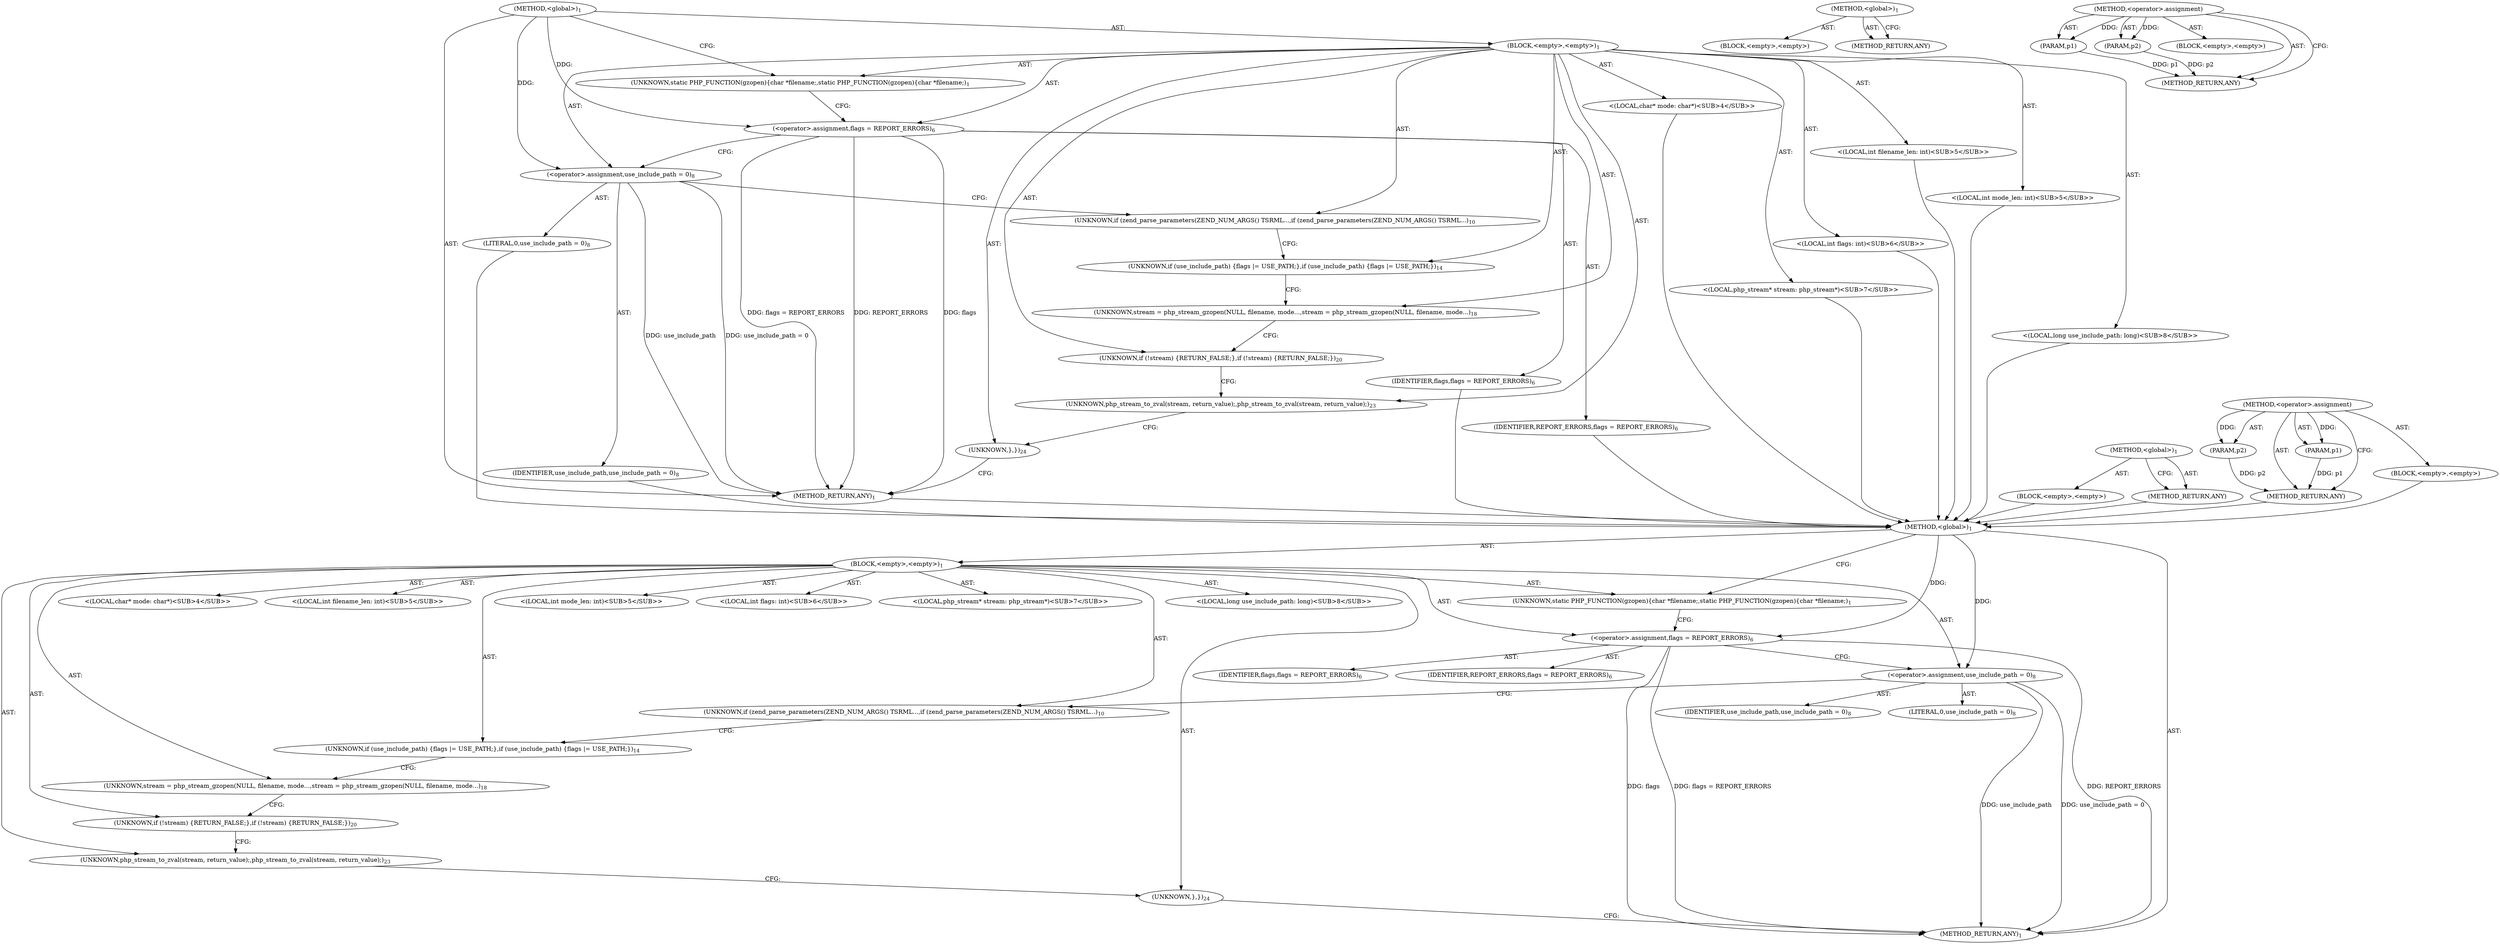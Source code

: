 digraph "&lt;operator&gt;.assignment" {
vulnerable_6 [label=<(METHOD,&lt;global&gt;)<SUB>1</SUB>>];
vulnerable_7 [label=<(BLOCK,&lt;empty&gt;,&lt;empty&gt;)<SUB>1</SUB>>];
vulnerable_8 [label=<(UNKNOWN,static PHP_FUNCTION(gzopen)
{
	char *filename;,static PHP_FUNCTION(gzopen)
{
	char *filename;)<SUB>1</SUB>>];
vulnerable_9 [label="<(LOCAL,char* mode: char*)<SUB>4</SUB>>"];
vulnerable_10 [label="<(LOCAL,int filename_len: int)<SUB>5</SUB>>"];
vulnerable_11 [label="<(LOCAL,int mode_len: int)<SUB>5</SUB>>"];
vulnerable_12 [label="<(LOCAL,int flags: int)<SUB>6</SUB>>"];
vulnerable_13 [label=<(&lt;operator&gt;.assignment,flags = REPORT_ERRORS)<SUB>6</SUB>>];
vulnerable_14 [label=<(IDENTIFIER,flags,flags = REPORT_ERRORS)<SUB>6</SUB>>];
vulnerable_15 [label=<(IDENTIFIER,REPORT_ERRORS,flags = REPORT_ERRORS)<SUB>6</SUB>>];
vulnerable_16 [label="<(LOCAL,php_stream* stream: php_stream*)<SUB>7</SUB>>"];
vulnerable_17 [label="<(LOCAL,long use_include_path: long)<SUB>8</SUB>>"];
vulnerable_18 [label=<(&lt;operator&gt;.assignment,use_include_path = 0)<SUB>8</SUB>>];
vulnerable_19 [label=<(IDENTIFIER,use_include_path,use_include_path = 0)<SUB>8</SUB>>];
vulnerable_20 [label=<(LITERAL,0,use_include_path = 0)<SUB>8</SUB>>];
vulnerable_21 [label=<(UNKNOWN,if (zend_parse_parameters(ZEND_NUM_ARGS() TSRML...,if (zend_parse_parameters(ZEND_NUM_ARGS() TSRML...)<SUB>10</SUB>>];
vulnerable_22 [label=<(UNKNOWN,if (use_include_path) {
		flags |= USE_PATH;
	},if (use_include_path) {
		flags |= USE_PATH;
	})<SUB>14</SUB>>];
vulnerable_23 [label=<(UNKNOWN,stream = php_stream_gzopen(NULL, filename, mode...,stream = php_stream_gzopen(NULL, filename, mode...)<SUB>18</SUB>>];
vulnerable_24 [label=<(UNKNOWN,if (!stream) {
		RETURN_FALSE;
	},if (!stream) {
		RETURN_FALSE;
	})<SUB>20</SUB>>];
vulnerable_25 [label=<(UNKNOWN,php_stream_to_zval(stream, return_value);,php_stream_to_zval(stream, return_value);)<SUB>23</SUB>>];
vulnerable_26 [label=<(UNKNOWN,},})<SUB>24</SUB>>];
vulnerable_27 [label=<(METHOD_RETURN,ANY)<SUB>1</SUB>>];
vulnerable_40 [label=<(METHOD,&lt;global&gt;)<SUB>1</SUB>>];
vulnerable_41 [label=<(BLOCK,&lt;empty&gt;,&lt;empty&gt;)>];
vulnerable_42 [label=<(METHOD_RETURN,ANY)>];
vulnerable_46 [label=<(METHOD,&lt;operator&gt;.assignment)>];
vulnerable_47 [label=<(PARAM,p1)>];
vulnerable_48 [label=<(PARAM,p2)>];
vulnerable_49 [label=<(BLOCK,&lt;empty&gt;,&lt;empty&gt;)>];
vulnerable_50 [label=<(METHOD_RETURN,ANY)>];
fixed_6 [label=<(METHOD,&lt;global&gt;)<SUB>1</SUB>>];
fixed_7 [label=<(BLOCK,&lt;empty&gt;,&lt;empty&gt;)<SUB>1</SUB>>];
fixed_8 [label=<(UNKNOWN,static PHP_FUNCTION(gzopen)
{
	char *filename;,static PHP_FUNCTION(gzopen)
{
	char *filename;)<SUB>1</SUB>>];
fixed_9 [label="<(LOCAL,char* mode: char*)<SUB>4</SUB>>"];
fixed_10 [label="<(LOCAL,int filename_len: int)<SUB>5</SUB>>"];
fixed_11 [label="<(LOCAL,int mode_len: int)<SUB>5</SUB>>"];
fixed_12 [label="<(LOCAL,int flags: int)<SUB>6</SUB>>"];
fixed_13 [label=<(&lt;operator&gt;.assignment,flags = REPORT_ERRORS)<SUB>6</SUB>>];
fixed_14 [label=<(IDENTIFIER,flags,flags = REPORT_ERRORS)<SUB>6</SUB>>];
fixed_15 [label=<(IDENTIFIER,REPORT_ERRORS,flags = REPORT_ERRORS)<SUB>6</SUB>>];
fixed_16 [label="<(LOCAL,php_stream* stream: php_stream*)<SUB>7</SUB>>"];
fixed_17 [label="<(LOCAL,long use_include_path: long)<SUB>8</SUB>>"];
fixed_18 [label=<(&lt;operator&gt;.assignment,use_include_path = 0)<SUB>8</SUB>>];
fixed_19 [label=<(IDENTIFIER,use_include_path,use_include_path = 0)<SUB>8</SUB>>];
fixed_20 [label=<(LITERAL,0,use_include_path = 0)<SUB>8</SUB>>];
fixed_21 [label=<(UNKNOWN,if (zend_parse_parameters(ZEND_NUM_ARGS() TSRML...,if (zend_parse_parameters(ZEND_NUM_ARGS() TSRML...)<SUB>10</SUB>>];
fixed_22 [label=<(UNKNOWN,if (use_include_path) {
		flags |= USE_PATH;
	},if (use_include_path) {
		flags |= USE_PATH;
	})<SUB>14</SUB>>];
fixed_23 [label=<(UNKNOWN,stream = php_stream_gzopen(NULL, filename, mode...,stream = php_stream_gzopen(NULL, filename, mode...)<SUB>18</SUB>>];
fixed_24 [label=<(UNKNOWN,if (!stream) {
		RETURN_FALSE;
	},if (!stream) {
		RETURN_FALSE;
	})<SUB>20</SUB>>];
fixed_25 [label=<(UNKNOWN,php_stream_to_zval(stream, return_value);,php_stream_to_zval(stream, return_value);)<SUB>23</SUB>>];
fixed_26 [label=<(UNKNOWN,},})<SUB>24</SUB>>];
fixed_27 [label=<(METHOD_RETURN,ANY)<SUB>1</SUB>>];
fixed_40 [label=<(METHOD,&lt;global&gt;)<SUB>1</SUB>>];
fixed_41 [label=<(BLOCK,&lt;empty&gt;,&lt;empty&gt;)>];
fixed_42 [label=<(METHOD_RETURN,ANY)>];
fixed_46 [label=<(METHOD,&lt;operator&gt;.assignment)>];
fixed_47 [label=<(PARAM,p1)>];
fixed_48 [label=<(PARAM,p2)>];
fixed_49 [label=<(BLOCK,&lt;empty&gt;,&lt;empty&gt;)>];
fixed_50 [label=<(METHOD_RETURN,ANY)>];
vulnerable_6 -> vulnerable_7  [key=0, label="AST: "];
vulnerable_6 -> vulnerable_27  [key=0, label="AST: "];
vulnerable_6 -> vulnerable_8  [key=0, label="CFG: "];
vulnerable_6 -> vulnerable_13  [key=0, label="DDG: "];
vulnerable_6 -> vulnerable_18  [key=0, label="DDG: "];
vulnerable_7 -> vulnerable_8  [key=0, label="AST: "];
vulnerable_7 -> vulnerable_9  [key=0, label="AST: "];
vulnerable_7 -> vulnerable_10  [key=0, label="AST: "];
vulnerable_7 -> vulnerable_11  [key=0, label="AST: "];
vulnerable_7 -> vulnerable_12  [key=0, label="AST: "];
vulnerable_7 -> vulnerable_13  [key=0, label="AST: "];
vulnerable_7 -> vulnerable_16  [key=0, label="AST: "];
vulnerable_7 -> vulnerable_17  [key=0, label="AST: "];
vulnerable_7 -> vulnerable_18  [key=0, label="AST: "];
vulnerable_7 -> vulnerable_21  [key=0, label="AST: "];
vulnerable_7 -> vulnerable_22  [key=0, label="AST: "];
vulnerable_7 -> vulnerable_23  [key=0, label="AST: "];
vulnerable_7 -> vulnerable_24  [key=0, label="AST: "];
vulnerable_7 -> vulnerable_25  [key=0, label="AST: "];
vulnerable_7 -> vulnerable_26  [key=0, label="AST: "];
vulnerable_8 -> vulnerable_13  [key=0, label="CFG: "];
vulnerable_9 -> fixed_6  [key=0];
vulnerable_10 -> fixed_6  [key=0];
vulnerable_11 -> fixed_6  [key=0];
vulnerable_12 -> fixed_6  [key=0];
vulnerable_13 -> vulnerable_14  [key=0, label="AST: "];
vulnerable_13 -> vulnerable_15  [key=0, label="AST: "];
vulnerable_13 -> vulnerable_18  [key=0, label="CFG: "];
vulnerable_13 -> vulnerable_27  [key=0, label="DDG: flags"];
vulnerable_13 -> vulnerable_27  [key=1, label="DDG: flags = REPORT_ERRORS"];
vulnerable_13 -> vulnerable_27  [key=2, label="DDG: REPORT_ERRORS"];
vulnerable_14 -> fixed_6  [key=0];
vulnerable_15 -> fixed_6  [key=0];
vulnerable_16 -> fixed_6  [key=0];
vulnerable_17 -> fixed_6  [key=0];
vulnerable_18 -> vulnerable_19  [key=0, label="AST: "];
vulnerable_18 -> vulnerable_20  [key=0, label="AST: "];
vulnerable_18 -> vulnerable_21  [key=0, label="CFG: "];
vulnerable_18 -> vulnerable_27  [key=0, label="DDG: use_include_path"];
vulnerable_18 -> vulnerable_27  [key=1, label="DDG: use_include_path = 0"];
vulnerable_19 -> fixed_6  [key=0];
vulnerable_20 -> fixed_6  [key=0];
vulnerable_21 -> vulnerable_22  [key=0, label="CFG: "];
vulnerable_22 -> vulnerable_23  [key=0, label="CFG: "];
vulnerable_23 -> vulnerable_24  [key=0, label="CFG: "];
vulnerable_24 -> vulnerable_25  [key=0, label="CFG: "];
vulnerable_25 -> vulnerable_26  [key=0, label="CFG: "];
vulnerable_26 -> vulnerable_27  [key=0, label="CFG: "];
vulnerable_27 -> fixed_6  [key=0];
vulnerable_40 -> vulnerable_41  [key=0, label="AST: "];
vulnerable_40 -> vulnerable_42  [key=0, label="AST: "];
vulnerable_40 -> vulnerable_42  [key=1, label="CFG: "];
vulnerable_41 -> fixed_6  [key=0];
vulnerable_42 -> fixed_6  [key=0];
vulnerable_46 -> vulnerable_47  [key=0, label="AST: "];
vulnerable_46 -> vulnerable_47  [key=1, label="DDG: "];
vulnerable_46 -> vulnerable_49  [key=0, label="AST: "];
vulnerable_46 -> vulnerable_48  [key=0, label="AST: "];
vulnerable_46 -> vulnerable_48  [key=1, label="DDG: "];
vulnerable_46 -> vulnerable_50  [key=0, label="AST: "];
vulnerable_46 -> vulnerable_50  [key=1, label="CFG: "];
vulnerable_47 -> vulnerable_50  [key=0, label="DDG: p1"];
vulnerable_48 -> vulnerable_50  [key=0, label="DDG: p2"];
vulnerable_49 -> fixed_6  [key=0];
vulnerable_50 -> fixed_6  [key=0];
fixed_6 -> fixed_7  [key=0, label="AST: "];
fixed_6 -> fixed_27  [key=0, label="AST: "];
fixed_6 -> fixed_8  [key=0, label="CFG: "];
fixed_6 -> fixed_13  [key=0, label="DDG: "];
fixed_6 -> fixed_18  [key=0, label="DDG: "];
fixed_7 -> fixed_8  [key=0, label="AST: "];
fixed_7 -> fixed_9  [key=0, label="AST: "];
fixed_7 -> fixed_10  [key=0, label="AST: "];
fixed_7 -> fixed_11  [key=0, label="AST: "];
fixed_7 -> fixed_12  [key=0, label="AST: "];
fixed_7 -> fixed_13  [key=0, label="AST: "];
fixed_7 -> fixed_16  [key=0, label="AST: "];
fixed_7 -> fixed_17  [key=0, label="AST: "];
fixed_7 -> fixed_18  [key=0, label="AST: "];
fixed_7 -> fixed_21  [key=0, label="AST: "];
fixed_7 -> fixed_22  [key=0, label="AST: "];
fixed_7 -> fixed_23  [key=0, label="AST: "];
fixed_7 -> fixed_24  [key=0, label="AST: "];
fixed_7 -> fixed_25  [key=0, label="AST: "];
fixed_7 -> fixed_26  [key=0, label="AST: "];
fixed_8 -> fixed_13  [key=0, label="CFG: "];
fixed_13 -> fixed_14  [key=0, label="AST: "];
fixed_13 -> fixed_15  [key=0, label="AST: "];
fixed_13 -> fixed_18  [key=0, label="CFG: "];
fixed_13 -> fixed_27  [key=0, label="DDG: flags"];
fixed_13 -> fixed_27  [key=1, label="DDG: flags = REPORT_ERRORS"];
fixed_13 -> fixed_27  [key=2, label="DDG: REPORT_ERRORS"];
fixed_18 -> fixed_19  [key=0, label="AST: "];
fixed_18 -> fixed_20  [key=0, label="AST: "];
fixed_18 -> fixed_21  [key=0, label="CFG: "];
fixed_18 -> fixed_27  [key=0, label="DDG: use_include_path"];
fixed_18 -> fixed_27  [key=1, label="DDG: use_include_path = 0"];
fixed_21 -> fixed_22  [key=0, label="CFG: "];
fixed_22 -> fixed_23  [key=0, label="CFG: "];
fixed_23 -> fixed_24  [key=0, label="CFG: "];
fixed_24 -> fixed_25  [key=0, label="CFG: "];
fixed_25 -> fixed_26  [key=0, label="CFG: "];
fixed_26 -> fixed_27  [key=0, label="CFG: "];
fixed_40 -> fixed_41  [key=0, label="AST: "];
fixed_40 -> fixed_42  [key=0, label="AST: "];
fixed_40 -> fixed_42  [key=1, label="CFG: "];
fixed_46 -> fixed_47  [key=0, label="AST: "];
fixed_46 -> fixed_47  [key=1, label="DDG: "];
fixed_46 -> fixed_49  [key=0, label="AST: "];
fixed_46 -> fixed_48  [key=0, label="AST: "];
fixed_46 -> fixed_48  [key=1, label="DDG: "];
fixed_46 -> fixed_50  [key=0, label="AST: "];
fixed_46 -> fixed_50  [key=1, label="CFG: "];
fixed_47 -> fixed_50  [key=0, label="DDG: p1"];
fixed_48 -> fixed_50  [key=0, label="DDG: p2"];
}
